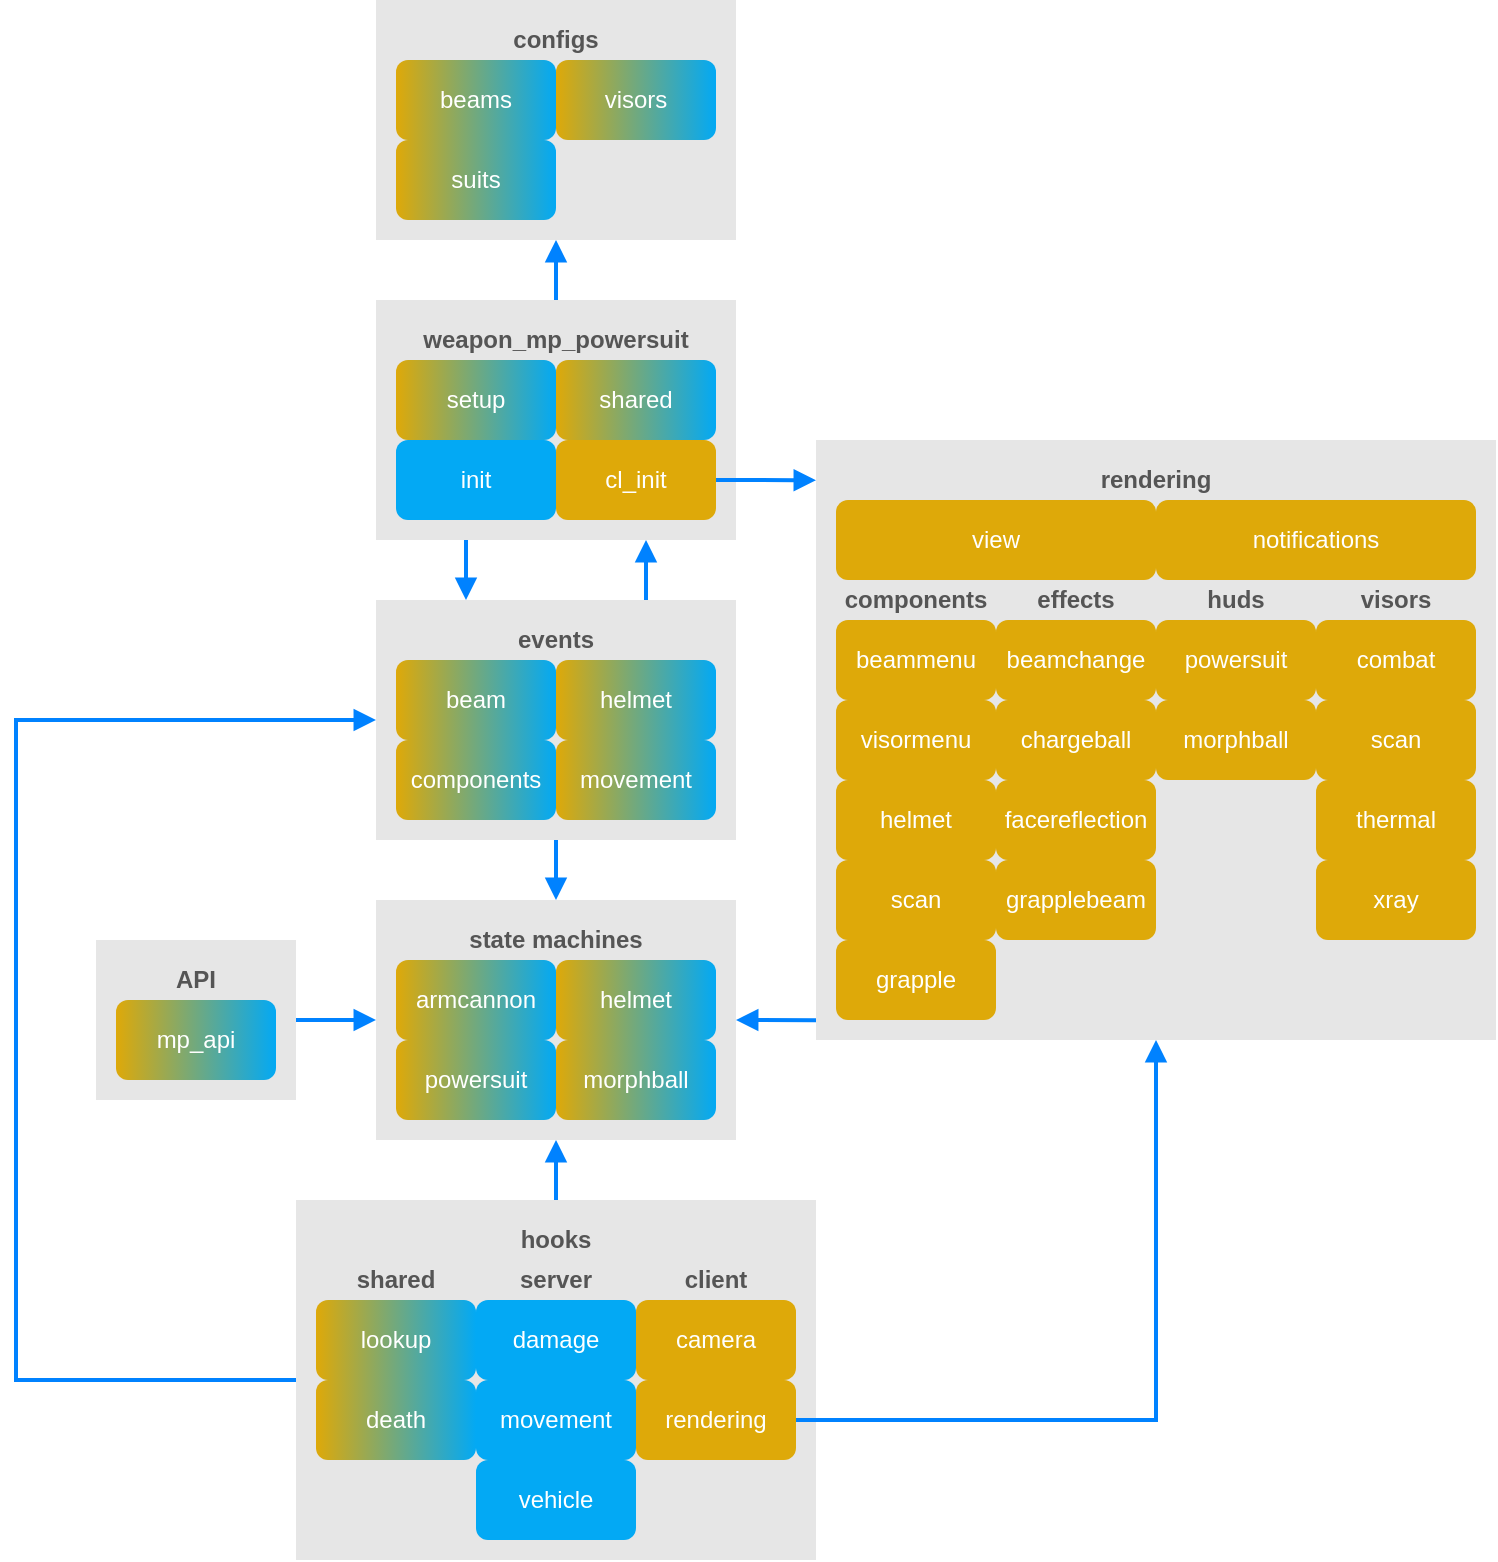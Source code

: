 <mxfile version="21.0.1" type="device"><diagram name="Page-1" id="KAofkIxnrzJ62MMsiMF6"><mxGraphModel dx="2331" dy="976" grid="1" gridSize="10" guides="1" tooltips="1" connect="1" arrows="1" fold="1" page="1" pageScale="1" pageWidth="850" pageHeight="1100" math="0" shadow="0"><root><mxCell id="0"/><mxCell id="1" parent="0"/><mxCell id="TdOydxJzukyEZ3XkvYoM-67" value="" style="rounded=0;whiteSpace=wrap;html=1;fillColor=#E6E6E6;strokeColor=none;" vertex="1" parent="1"><mxGeometry x="180" y="730" width="260" height="180" as="geometry"/></mxCell><mxCell id="TdOydxJzukyEZ3XkvYoM-66" value="" style="rounded=0;whiteSpace=wrap;html=1;fillColor=#E6E6E6;strokeColor=none;" vertex="1" parent="1"><mxGeometry x="220" y="580" width="180" height="120" as="geometry"/></mxCell><mxCell id="TdOydxJzukyEZ3XkvYoM-65" value="" style="rounded=0;whiteSpace=wrap;html=1;fillColor=#E6E6E6;strokeColor=none;" vertex="1" parent="1"><mxGeometry x="220" y="430" width="180" height="120" as="geometry"/></mxCell><mxCell id="TdOydxJzukyEZ3XkvYoM-64" value="" style="rounded=0;whiteSpace=wrap;html=1;fillColor=#E6E6E6;strokeColor=none;" vertex="1" parent="1"><mxGeometry x="220" y="130" width="180" height="120" as="geometry"/></mxCell><mxCell id="TdOydxJzukyEZ3XkvYoM-63" value="" style="rounded=0;whiteSpace=wrap;html=1;fillColor=#E6E6E6;strokeColor=none;" vertex="1" parent="1"><mxGeometry x="220" y="280" width="180" height="120" as="geometry"/></mxCell><mxCell id="TdOydxJzukyEZ3XkvYoM-62" value="" style="rounded=0;whiteSpace=wrap;html=1;fillColor=#E6E6E6;strokeColor=none;" vertex="1" parent="1"><mxGeometry x="440" y="350" width="340" height="300" as="geometry"/></mxCell><mxCell id="TdOydxJzukyEZ3XkvYoM-5" value="weapon_mp_powersuit" style="rounded=0;whiteSpace=wrap;html=1;strokeColor=none;fillColor=none;fontStyle=1;fontColor=#555555;" vertex="1" parent="1"><mxGeometry x="230" y="290" width="160" height="20" as="geometry"/></mxCell><mxCell id="TdOydxJzukyEZ3XkvYoM-6" value="state machines" style="rounded=0;whiteSpace=wrap;html=1;strokeColor=none;fillColor=none;fontStyle=1;fontColor=#555555;" vertex="1" parent="1"><mxGeometry x="230" y="590" width="160" height="20" as="geometry"/></mxCell><mxCell id="TdOydxJzukyEZ3XkvYoM-7" value="setup" style="rounded=1;whiteSpace=wrap;html=1;gradientColor=#03A9F4;fillColor=#DEA909;gradientDirection=east;fontStyle=0;fontColor=#FFFFFF;strokeColor=none;" vertex="1" parent="1"><mxGeometry x="230" y="310" width="80" height="40" as="geometry"/></mxCell><mxCell id="TdOydxJzukyEZ3XkvYoM-8" value="shared" style="rounded=1;whiteSpace=wrap;html=1;gradientColor=#03A9F4;fillColor=#DEA909;gradientDirection=east;fontStyle=0;fontColor=#FFFFFF;strokeColor=none;" vertex="1" parent="1"><mxGeometry x="310" y="310" width="80" height="40" as="geometry"/></mxCell><mxCell id="TdOydxJzukyEZ3XkvYoM-9" value="init" style="rounded=1;whiteSpace=wrap;html=1;fillColor=#03A9F4;fontStyle=0;fontColor=#FFFFFF;strokeColor=none;" vertex="1" parent="1"><mxGeometry x="230" y="350" width="80" height="40" as="geometry"/></mxCell><mxCell id="TdOydxJzukyEZ3XkvYoM-10" value="cl_init" style="rounded=1;whiteSpace=wrap;html=1;fillColor=#DEA909;gradientColor=none;fontStyle=0;fontColor=#FFFFFF;strokeColor=none;" vertex="1" parent="1"><mxGeometry x="310" y="350" width="80" height="40" as="geometry"/></mxCell><mxCell id="TdOydxJzukyEZ3XkvYoM-11" value="armcannon" style="rounded=1;whiteSpace=wrap;html=1;gradientColor=#03A9F4;gradientDirection=east;fillColor=#DEA909;fontColor=#FFFFFF;strokeColor=none;" vertex="1" parent="1"><mxGeometry x="230" y="610" width="80" height="40" as="geometry"/></mxCell><mxCell id="TdOydxJzukyEZ3XkvYoM-12" value="helmet" style="rounded=1;whiteSpace=wrap;html=1;gradientColor=#03A9F4;gradientDirection=east;fillColor=#DEA909;fontColor=#FFFFFF;strokeColor=none;" vertex="1" parent="1"><mxGeometry x="310" y="610" width="80" height="40" as="geometry"/></mxCell><mxCell id="TdOydxJzukyEZ3XkvYoM-13" value="powersuit" style="rounded=1;whiteSpace=wrap;html=1;gradientColor=#03A9F4;gradientDirection=east;fillColor=#DEA909;fontColor=#FFFFFF;strokeColor=none;" vertex="1" parent="1"><mxGeometry x="230" y="650" width="80" height="40" as="geometry"/></mxCell><mxCell id="TdOydxJzukyEZ3XkvYoM-14" value="morphball" style="rounded=1;whiteSpace=wrap;html=1;gradientColor=#03A9F4;gradientDirection=east;fillColor=#DEA909;fontColor=#FFFFFF;strokeColor=none;" vertex="1" parent="1"><mxGeometry x="310" y="650" width="80" height="40" as="geometry"/></mxCell><mxCell id="TdOydxJzukyEZ3XkvYoM-16" value="events" style="rounded=0;whiteSpace=wrap;html=1;strokeColor=none;fillColor=none;fontStyle=1;fontColor=#555555;" vertex="1" parent="1"><mxGeometry x="230" y="440" width="160" height="20" as="geometry"/></mxCell><mxCell id="TdOydxJzukyEZ3XkvYoM-17" value="beam" style="rounded=1;whiteSpace=wrap;html=1;gradientColor=#03A9F4;gradientDirection=east;fillColor=#DEA909;fontStyle=0;fontColor=#FFFFFF;strokeColor=none;" vertex="1" parent="1"><mxGeometry x="230" y="460" width="80" height="40" as="geometry"/></mxCell><mxCell id="TdOydxJzukyEZ3XkvYoM-18" value="helmet" style="rounded=1;whiteSpace=wrap;html=1;gradientColor=#03A9F4;gradientDirection=east;fillColor=#DEA909;fontStyle=0;fontColor=#FFFFFF;strokeColor=none;" vertex="1" parent="1"><mxGeometry x="310" y="460" width="80" height="40" as="geometry"/></mxCell><mxCell id="TdOydxJzukyEZ3XkvYoM-19" value="components" style="rounded=1;whiteSpace=wrap;html=1;fontStyle=0;fontColor=#FFFFFF;gradientColor=#03A9F4;gradientDirection=east;fillColor=#DEA909;strokeColor=none;" vertex="1" parent="1"><mxGeometry x="230" y="500" width="80" height="40" as="geometry"/></mxCell><mxCell id="TdOydxJzukyEZ3XkvYoM-20" value="movement" style="rounded=1;whiteSpace=wrap;html=1;fontStyle=0;fontColor=#FFFFFF;gradientColor=#03A9F4;gradientDirection=east;fillColor=#DEA909;strokeColor=none;" vertex="1" parent="1"><mxGeometry x="310" y="500" width="80" height="40" as="geometry"/></mxCell><mxCell id="TdOydxJzukyEZ3XkvYoM-21" value="configs" style="rounded=0;whiteSpace=wrap;html=1;labelPosition=center;verticalLabelPosition=middle;align=center;verticalAlign=middle;horizontal=1;spacingTop=0;strokeColor=none;fillColor=none;fontStyle=1;fontColor=#555555;" vertex="1" parent="1"><mxGeometry x="230" y="140" width="160" height="20" as="geometry"/></mxCell><mxCell id="TdOydxJzukyEZ3XkvYoM-23" value="beams" style="rounded=1;whiteSpace=wrap;html=1;strokeColor=none;gradientColor=#03A9F4;gradientDirection=east;fillColor=#DEA909;fontColor=#FFFFFF;" vertex="1" parent="1"><mxGeometry x="230" y="160" width="80" height="40" as="geometry"/></mxCell><mxCell id="TdOydxJzukyEZ3XkvYoM-24" value="visors" style="rounded=1;whiteSpace=wrap;html=1;strokeColor=none;gradientColor=#03A9F4;gradientDirection=east;fillColor=#DEA909;fontColor=#FFFFFF;" vertex="1" parent="1"><mxGeometry x="310" y="160" width="80" height="40" as="geometry"/></mxCell><mxCell id="TdOydxJzukyEZ3XkvYoM-25" value="suits" style="rounded=1;whiteSpace=wrap;html=1;strokeColor=none;gradientColor=#03A9F4;gradientDirection=east;fillColor=#DEA909;fontColor=#FFFFFF;" vertex="1" parent="1"><mxGeometry x="230" y="200" width="80" height="40" as="geometry"/></mxCell><mxCell id="TdOydxJzukyEZ3XkvYoM-27" value="hooks" style="rounded=0;whiteSpace=wrap;html=1;strokeColor=none;fillColor=none;fontStyle=1;fontColor=#555555;" vertex="1" parent="1"><mxGeometry x="190" y="740" width="240" height="20" as="geometry"/></mxCell><mxCell id="TdOydxJzukyEZ3XkvYoM-28" value="client" style="rounded=0;whiteSpace=wrap;html=1;strokeColor=none;fillColor=none;fontColor=#555555;fontStyle=1" vertex="1" parent="1"><mxGeometry x="350" y="760" width="80" height="20" as="geometry"/></mxCell><mxCell id="TdOydxJzukyEZ3XkvYoM-29" value="server" style="rounded=0;whiteSpace=wrap;html=1;strokeColor=none;fontColor=#555555;fillColor=none;fontStyle=1" vertex="1" parent="1"><mxGeometry x="270" y="760" width="80" height="20" as="geometry"/></mxCell><mxCell id="TdOydxJzukyEZ3XkvYoM-30" value="camera" style="rounded=1;whiteSpace=wrap;html=1;strokeColor=none;fillColor=#DEA909;fontColor=#FFFFFF;" vertex="1" parent="1"><mxGeometry x="350" y="780" width="80" height="40" as="geometry"/></mxCell><mxCell id="TdOydxJzukyEZ3XkvYoM-31" value="rendering" style="rounded=1;whiteSpace=wrap;html=1;strokeColor=none;fillColor=#DEA909;fontColor=#FFFFFF;" vertex="1" parent="1"><mxGeometry x="350" y="820" width="80" height="40" as="geometry"/></mxCell><mxCell id="TdOydxJzukyEZ3XkvYoM-32" value="damage" style="rounded=1;whiteSpace=wrap;html=1;strokeColor=none;fontColor=#FFFFFF;fillColor=#03A9F4;" vertex="1" parent="1"><mxGeometry x="270" y="780" width="80" height="40" as="geometry"/></mxCell><mxCell id="TdOydxJzukyEZ3XkvYoM-33" value="movement" style="rounded=1;whiteSpace=wrap;html=1;strokeColor=none;fontColor=#FFFFFF;fillColor=#03A9F4;" vertex="1" parent="1"><mxGeometry x="270" y="820" width="80" height="40" as="geometry"/></mxCell><mxCell id="TdOydxJzukyEZ3XkvYoM-34" value="vehicle" style="rounded=1;whiteSpace=wrap;html=1;strokeColor=none;fontColor=#FFFFFF;fillColor=#03A9F4;" vertex="1" parent="1"><mxGeometry x="270" y="860" width="80" height="40" as="geometry"/></mxCell><mxCell id="TdOydxJzukyEZ3XkvYoM-35" value="shared" style="rounded=0;whiteSpace=wrap;html=1;strokeColor=none;fillColor=none;fontColor=#555555;fontStyle=1" vertex="1" parent="1"><mxGeometry x="190" y="760" width="80" height="20" as="geometry"/></mxCell><mxCell id="TdOydxJzukyEZ3XkvYoM-36" value="lookup" style="rounded=1;whiteSpace=wrap;html=1;strokeColor=none;gradientColor=#03A9F4;gradientDirection=east;fillColor=#DEA909;fontColor=#FFFFFF;" vertex="1" parent="1"><mxGeometry x="190" y="780" width="80" height="40" as="geometry"/></mxCell><mxCell id="TdOydxJzukyEZ3XkvYoM-37" value="death" style="rounded=1;whiteSpace=wrap;html=1;strokeColor=none;gradientColor=#03A9F4;gradientDirection=east;fillColor=#DEA909;fontColor=#FFFFFF;" vertex="1" parent="1"><mxGeometry x="190" y="820" width="80" height="40" as="geometry"/></mxCell><mxCell id="TdOydxJzukyEZ3XkvYoM-38" value="rendering" style="rounded=0;whiteSpace=wrap;html=1;strokeColor=none;fillColor=none;fontStyle=1;fontColor=#555555;" vertex="1" parent="1"><mxGeometry x="450" y="360" width="320" height="20" as="geometry"/></mxCell><mxCell id="TdOydxJzukyEZ3XkvYoM-40" value="components" style="rounded=0;whiteSpace=wrap;html=1;strokeColor=none;fillColor=none;fontStyle=1;fontColor=#555555;" vertex="1" parent="1"><mxGeometry x="450" y="420" width="80" height="20" as="geometry"/></mxCell><mxCell id="TdOydxJzukyEZ3XkvYoM-41" value="effects" style="rounded=0;whiteSpace=wrap;html=1;strokeColor=none;fillColor=none;fontStyle=1;fontColor=#555555;" vertex="1" parent="1"><mxGeometry x="530" y="420" width="80" height="20" as="geometry"/></mxCell><mxCell id="TdOydxJzukyEZ3XkvYoM-42" value="huds" style="rounded=0;whiteSpace=wrap;html=1;strokeColor=none;fillColor=none;fontStyle=1;fontColor=#555555;" vertex="1" parent="1"><mxGeometry x="610" y="420" width="80" height="20" as="geometry"/></mxCell><mxCell id="TdOydxJzukyEZ3XkvYoM-43" value="visors" style="rounded=0;whiteSpace=wrap;html=1;strokeColor=none;fillColor=none;fontStyle=1;fontColor=#555555;" vertex="1" parent="1"><mxGeometry x="690" y="420" width="80" height="20" as="geometry"/></mxCell><mxCell id="TdOydxJzukyEZ3XkvYoM-44" value="beammenu" style="rounded=1;whiteSpace=wrap;html=1;fillColor=#DEA909;fontColor=#FFFFFF;strokeColor=none;" vertex="1" parent="1"><mxGeometry x="450" y="440" width="80" height="40" as="geometry"/></mxCell><mxCell id="TdOydxJzukyEZ3XkvYoM-45" value="visormenu" style="rounded=1;whiteSpace=wrap;html=1;fillColor=#DEA909;fontColor=#FFFFFF;strokeColor=none;" vertex="1" parent="1"><mxGeometry x="450" y="480" width="80" height="40" as="geometry"/></mxCell><mxCell id="TdOydxJzukyEZ3XkvYoM-46" value="helmet" style="rounded=1;whiteSpace=wrap;html=1;fillColor=#DEA909;fontColor=#FFFFFF;strokeColor=none;" vertex="1" parent="1"><mxGeometry x="450" y="520" width="80" height="40" as="geometry"/></mxCell><mxCell id="TdOydxJzukyEZ3XkvYoM-47" value="scan" style="rounded=1;whiteSpace=wrap;html=1;fillColor=#DEA909;fontColor=#FFFFFF;strokeColor=none;" vertex="1" parent="1"><mxGeometry x="450" y="560" width="80" height="40" as="geometry"/></mxCell><mxCell id="TdOydxJzukyEZ3XkvYoM-48" value="grapple" style="rounded=1;whiteSpace=wrap;html=1;fillColor=#DEA909;fontColor=#FFFFFF;strokeColor=none;" vertex="1" parent="1"><mxGeometry x="450" y="600" width="80" height="40" as="geometry"/></mxCell><mxCell id="TdOydxJzukyEZ3XkvYoM-49" value="beamchange" style="rounded=1;whiteSpace=wrap;html=1;fillColor=#DEA909;fontColor=#FFFFFF;strokeColor=none;" vertex="1" parent="1"><mxGeometry x="530" y="440" width="80" height="40" as="geometry"/></mxCell><mxCell id="TdOydxJzukyEZ3XkvYoM-50" value="chargeball" style="rounded=1;whiteSpace=wrap;html=1;fillColor=#DEA909;fontColor=#FFFFFF;strokeColor=none;" vertex="1" parent="1"><mxGeometry x="530" y="480" width="80" height="40" as="geometry"/></mxCell><mxCell id="TdOydxJzukyEZ3XkvYoM-51" value="facereflection" style="rounded=1;whiteSpace=wrap;html=1;fillColor=#DEA909;fontColor=#FFFFFF;strokeColor=none;" vertex="1" parent="1"><mxGeometry x="530" y="520" width="80" height="40" as="geometry"/></mxCell><mxCell id="TdOydxJzukyEZ3XkvYoM-52" value="grapplebeam" style="rounded=1;whiteSpace=wrap;html=1;fillColor=#DEA909;fontColor=#FFFFFF;strokeColor=none;" vertex="1" parent="1"><mxGeometry x="530" y="560" width="80" height="40" as="geometry"/></mxCell><mxCell id="TdOydxJzukyEZ3XkvYoM-53" value="powersuit" style="rounded=1;whiteSpace=wrap;html=1;fillColor=#DEA909;fontColor=#FFFFFF;strokeColor=none;" vertex="1" parent="1"><mxGeometry x="610" y="440" width="80" height="40" as="geometry"/></mxCell><mxCell id="TdOydxJzukyEZ3XkvYoM-54" value="morphball" style="rounded=1;whiteSpace=wrap;html=1;fillColor=#DEA909;fontColor=#FFFFFF;strokeColor=none;" vertex="1" parent="1"><mxGeometry x="610" y="480" width="80" height="40" as="geometry"/></mxCell><mxCell id="TdOydxJzukyEZ3XkvYoM-55" value="combat" style="rounded=1;whiteSpace=wrap;html=1;fillColor=#DEA909;fontColor=#FFFFFF;strokeColor=none;" vertex="1" parent="1"><mxGeometry x="690" y="440" width="80" height="40" as="geometry"/></mxCell><mxCell id="TdOydxJzukyEZ3XkvYoM-56" value="scan" style="rounded=1;whiteSpace=wrap;html=1;fillColor=#DEA909;fontColor=#FFFFFF;strokeColor=none;" vertex="1" parent="1"><mxGeometry x="690" y="480" width="80" height="40" as="geometry"/></mxCell><mxCell id="TdOydxJzukyEZ3XkvYoM-57" value="thermal" style="rounded=1;whiteSpace=wrap;html=1;fillColor=#DEA909;fontColor=#FFFFFF;strokeColor=none;" vertex="1" parent="1"><mxGeometry x="690" y="520" width="80" height="40" as="geometry"/></mxCell><mxCell id="TdOydxJzukyEZ3XkvYoM-58" value="xray" style="rounded=1;whiteSpace=wrap;html=1;fillColor=#DEA909;fontColor=#FFFFFF;strokeColor=none;" vertex="1" parent="1"><mxGeometry x="690" y="560" width="80" height="40" as="geometry"/></mxCell><mxCell id="TdOydxJzukyEZ3XkvYoM-59" value="notifications" style="rounded=1;whiteSpace=wrap;html=1;fillColor=#DEA909;fontColor=#FFFFFF;strokeColor=none;" vertex="1" parent="1"><mxGeometry x="610" y="380" width="160" height="40" as="geometry"/></mxCell><mxCell id="TdOydxJzukyEZ3XkvYoM-60" value="view" style="rounded=1;whiteSpace=wrap;html=1;fillColor=#DEA909;fontColor=#FFFFFF;strokeColor=none;" vertex="1" parent="1"><mxGeometry x="450" y="380" width="160" height="40" as="geometry"/></mxCell><mxCell id="TdOydxJzukyEZ3XkvYoM-69" value="" style="endArrow=block;html=1;rounded=0;exitX=0.5;exitY=0;exitDx=0;exitDy=0;entryX=0.5;entryY=1;entryDx=0;entryDy=0;endFill=1;strokeColor=#0082FF;shadow=0;strokeWidth=2;" edge="1" parent="1" source="TdOydxJzukyEZ3XkvYoM-63" target="TdOydxJzukyEZ3XkvYoM-64"><mxGeometry width="50" height="50" relative="1" as="geometry"><mxPoint x="110" y="360" as="sourcePoint"/><mxPoint x="160" y="310" as="targetPoint"/></mxGeometry></mxCell><mxCell id="TdOydxJzukyEZ3XkvYoM-70" value="" style="endArrow=block;html=1;rounded=0;exitX=0.25;exitY=1;exitDx=0;exitDy=0;entryX=0.25;entryY=0;entryDx=0;entryDy=0;endFill=1;strokeColor=#0082FF;shadow=0;strokeWidth=2;" edge="1" parent="1" source="TdOydxJzukyEZ3XkvYoM-63" target="TdOydxJzukyEZ3XkvYoM-65"><mxGeometry width="50" height="50" relative="1" as="geometry"><mxPoint x="90" y="450" as="sourcePoint"/><mxPoint x="140" y="400" as="targetPoint"/></mxGeometry></mxCell><mxCell id="TdOydxJzukyEZ3XkvYoM-72" value="" style="endArrow=block;html=1;rounded=0;exitX=0.5;exitY=1;exitDx=0;exitDy=0;entryX=0.5;entryY=0;entryDx=0;entryDy=0;endFill=1;strokeColor=#0082FF;shadow=0;strokeWidth=2;" edge="1" parent="1" source="TdOydxJzukyEZ3XkvYoM-65" target="TdOydxJzukyEZ3XkvYoM-66"><mxGeometry width="50" height="50" relative="1" as="geometry"><mxPoint x="80" y="640" as="sourcePoint"/><mxPoint x="130" y="590" as="targetPoint"/></mxGeometry></mxCell><mxCell id="TdOydxJzukyEZ3XkvYoM-74" value="" style="endArrow=block;html=1;rounded=0;exitX=0.5;exitY=0;exitDx=0;exitDy=0;entryX=0.5;entryY=1;entryDx=0;entryDy=0;endFill=1;strokeColor=#0082FF;shadow=0;strokeWidth=2;" edge="1" parent="1" source="TdOydxJzukyEZ3XkvYoM-67" target="TdOydxJzukyEZ3XkvYoM-66"><mxGeometry width="50" height="50" relative="1" as="geometry"><mxPoint x="160" y="700" as="sourcePoint"/><mxPoint x="90" y="710" as="targetPoint"/></mxGeometry></mxCell><mxCell id="TdOydxJzukyEZ3XkvYoM-75" value="" style="endArrow=block;html=1;rounded=0;exitX=1;exitY=0.5;exitDx=0;exitDy=0;entryX=0;entryY=0.067;entryDx=0;entryDy=0;entryPerimeter=0;endFill=1;strokeColor=#0082FF;shadow=0;strokeWidth=2;" edge="1" parent="1" source="TdOydxJzukyEZ3XkvYoM-10" target="TdOydxJzukyEZ3XkvYoM-62"><mxGeometry width="50" height="50" relative="1" as="geometry"><mxPoint x="450" y="320" as="sourcePoint"/><mxPoint x="610" y="270" as="targetPoint"/></mxGeometry></mxCell><mxCell id="TdOydxJzukyEZ3XkvYoM-76" value="" style="endArrow=block;html=1;rounded=0;entryX=1;entryY=0.5;entryDx=0;entryDy=0;endFill=1;strokeColor=#0082FF;shadow=0;strokeWidth=2;exitX=0;exitY=0.967;exitDx=0;exitDy=0;exitPerimeter=0;" edge="1" parent="1" source="TdOydxJzukyEZ3XkvYoM-62" target="TdOydxJzukyEZ3XkvYoM-66"><mxGeometry width="50" height="50" relative="1" as="geometry"><mxPoint x="420" y="640" as="sourcePoint"/><mxPoint x="410" y="600" as="targetPoint"/></mxGeometry></mxCell><mxCell id="TdOydxJzukyEZ3XkvYoM-78" value="" style="rounded=0;whiteSpace=wrap;html=1;fillColor=#E6E6E6;strokeColor=none;" vertex="1" parent="1"><mxGeometry x="80" y="600" width="100" height="80" as="geometry"/></mxCell><mxCell id="TdOydxJzukyEZ3XkvYoM-79" value="API" style="rounded=0;whiteSpace=wrap;html=1;strokeColor=none;fillColor=none;fontStyle=1;fontColor=#555555;" vertex="1" parent="1"><mxGeometry x="80" y="610" width="100" height="20" as="geometry"/></mxCell><mxCell id="TdOydxJzukyEZ3XkvYoM-80" value="mp_api" style="rounded=1;whiteSpace=wrap;html=1;gradientColor=#03A9F4;gradientDirection=east;fillColor=#DEA909;fontColor=#FFFFFF;strokeColor=none;" vertex="1" parent="1"><mxGeometry x="90" y="630" width="80" height="40" as="geometry"/></mxCell><mxCell id="TdOydxJzukyEZ3XkvYoM-82" value="" style="endArrow=block;html=1;rounded=0;exitX=1;exitY=0.5;exitDx=0;exitDy=0;entryX=0;entryY=0.5;entryDx=0;entryDy=0;endFill=1;strokeColor=#0082FF;shadow=0;strokeWidth=2;" edge="1" parent="1" source="TdOydxJzukyEZ3XkvYoM-78" target="TdOydxJzukyEZ3XkvYoM-66"><mxGeometry width="50" height="50" relative="1" as="geometry"><mxPoint x="160" y="710" as="sourcePoint"/><mxPoint x="210" y="660" as="targetPoint"/></mxGeometry></mxCell><mxCell id="TdOydxJzukyEZ3XkvYoM-83" value="" style="endArrow=block;html=1;rounded=0;exitX=0.75;exitY=0;exitDx=0;exitDy=0;entryX=0.75;entryY=1;entryDx=0;entryDy=0;endFill=1;strokeColor=#0082FF;shadow=0;strokeWidth=2;" edge="1" parent="1" source="TdOydxJzukyEZ3XkvYoM-65" target="TdOydxJzukyEZ3XkvYoM-63"><mxGeometry width="50" height="50" relative="1" as="geometry"><mxPoint x="275" y="410" as="sourcePoint"/><mxPoint x="275" y="440" as="targetPoint"/></mxGeometry></mxCell><mxCell id="TdOydxJzukyEZ3XkvYoM-85" value="" style="endArrow=block;html=1;rounded=0;exitX=1;exitY=0.5;exitDx=0;exitDy=0;entryX=0.5;entryY=1;entryDx=0;entryDy=0;endFill=1;strokeColor=#0082FF;shadow=0;strokeWidth=2;" edge="1" parent="1" source="TdOydxJzukyEZ3XkvYoM-31" target="TdOydxJzukyEZ3XkvYoM-62"><mxGeometry width="50" height="50" relative="1" as="geometry"><mxPoint x="320" y="740" as="sourcePoint"/><mxPoint x="320" y="710" as="targetPoint"/><Array as="points"><mxPoint x="610" y="840"/></Array></mxGeometry></mxCell><mxCell id="TdOydxJzukyEZ3XkvYoM-86" value="" style="endArrow=block;html=1;rounded=0;exitX=0;exitY=0.5;exitDx=0;exitDy=0;entryX=0;entryY=0.5;entryDx=0;entryDy=0;endFill=1;strokeColor=#0082FF;shadow=0;strokeWidth=2;" edge="1" parent="1" source="TdOydxJzukyEZ3XkvYoM-67" target="TdOydxJzukyEZ3XkvYoM-65"><mxGeometry width="50" height="50" relative="1" as="geometry"><mxPoint x="450" y="830" as="sourcePoint"/><mxPoint x="620" y="660" as="targetPoint"/><Array as="points"><mxPoint x="40" y="820"/><mxPoint x="40" y="490"/></Array></mxGeometry></mxCell></root></mxGraphModel></diagram></mxfile>